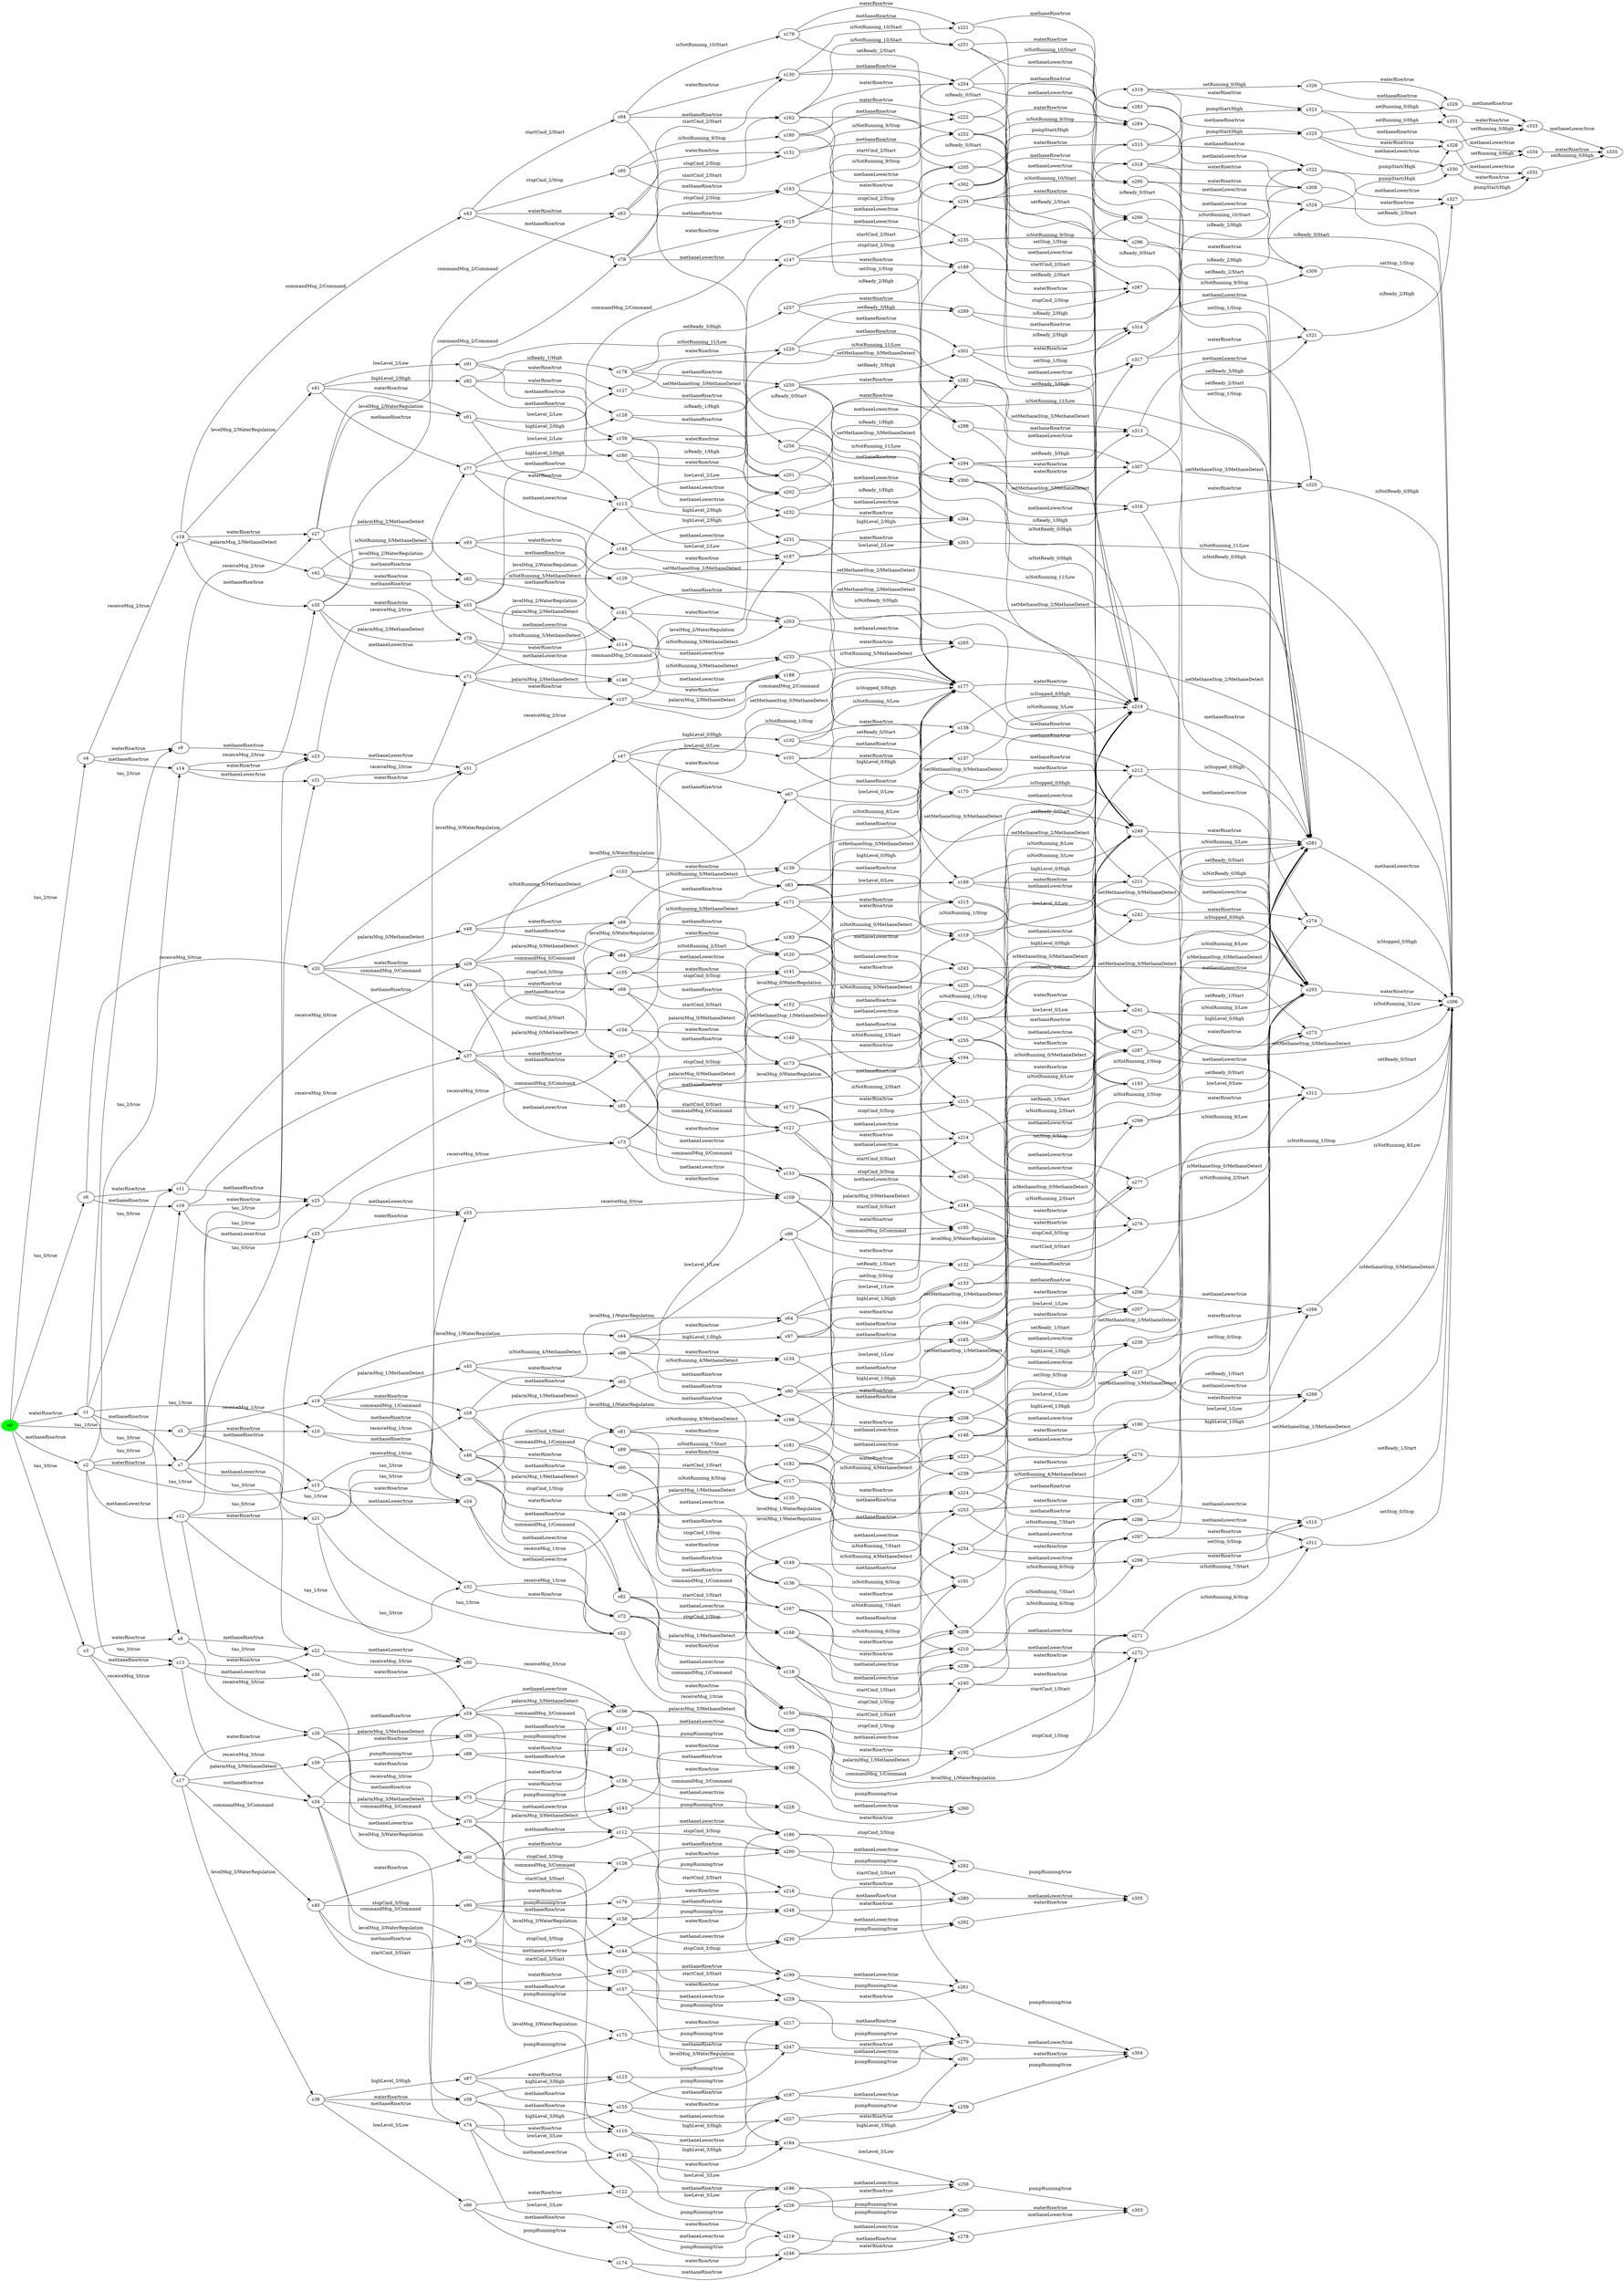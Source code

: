 digraph G {
rankdir=LR;
state0[ label = "s0", style=filled, color=green ];
state1 [ label = "s310" ];
state1 -> state2 [ label=" setReady_1/Start " ];
state3 [ label = "s31" ];
state3 -> state4 [ label=" waterRise/true " ];
state3 -> state5 [ label=" receiveMsg_2/true " ];
state6 [ label = "s305" ];
state7 [ label = "s30" ];
state7 -> state8 [ label=" waterRise/true " ];
state7 -> state9 [ label=" receiveMsg_3/true " ];
state10 [ label = "s304" ];
state11 [ label = "s33" ];
state11 -> state12 [ label=" receiveMsg_0/true " ];
state11 -> state13 [ label=" waterRise/true " ];
state14 [ label = "s307" ];
state14 -> state15 [ label=" setMethaneStop_3/MethaneDetect " ];
state14 -> state16 [ label=" setReady_3/High " ];
state2 [ label = "s306" ];
state17 [ label = "s32" ];
state17 -> state18 [ label=" receiveMsg_1/true " ];
state17 -> state19 [ label=" waterRise/true " ];
state20 [ label = "s35" ];
state20 -> state21 [ label=" levelMsg_2/WaterRegulation " ];
state20 -> state5 [ label=" methaneLower/true " ];
state20 -> state22 [ label=" palarmMsg_2/MethaneDetect " ];
state20 -> state23 [ label=" waterRise/true " ];
state20 -> state24 [ label=" commandMsg_2/Command " ];
state25 [ label = "s301" ];
state25 -> state26 [ label=" methaneLower/true " ];
state25 -> state27 [ label=" waterRise/true " ];
state25 -> state28 [ label=" isReady_2/High " ];
state29 [ label = "s34" ];
state29 -> state30 [ label=" levelMsg_3/WaterRegulation " ];
state29 -> state31 [ label=" commandMsg_3/Command " ];
state29 -> state32 [ label=" waterRise/true " ];
state29 -> state9 [ label=" methaneLower/true " ];
state29 -> state33 [ label=" palarmMsg_3/MethaneDetect " ];
state34 [ label = "s300" ];
state34 -> state35 [ label=" isNotReady_0/High " ];
state34 -> state36 [ label=" waterRise/true " ];
state34 -> state37 [ label=" methaneLower/true " ];
state38 [ label = "s303" ];
state39 [ label = "s37" ];
state39 -> state40 [ label=" palarmMsg_0/MethaneDetect " ];
state39 -> state41 [ label=" waterRise/true " ];
state39 -> state42 [ label=" commandMsg_0/Command " ];
state39 -> state43 [ label=" levelMsg_0/WaterRegulation " ];
state39 -> state12 [ label=" methaneLower/true " ];
state44 [ label = "s302" ];
state44 -> state28 [ label=" methaneRise/true " ];
state44 -> state45 [ label=" pumpStart/High " ];
state44 -> state46 [ label=" waterRise/true " ];
state47 [ label = "s36" ];
state47 -> state18 [ label=" methaneLower/true " ];
state47 -> state48 [ label=" palarmMsg_1/MethaneDetect " ];
state47 -> state49 [ label=" levelMsg_1/WaterRegulation " ];
state47 -> state50 [ label=" commandMsg_1/Command " ];
state47 -> state51 [ label=" waterRise/true " ];
state52 [ label = "s39" ];
state52 -> state33 [ label=" methaneRise/true " ];
state52 -> state53 [ label=" pumpRunning/true " ];
state52 -> state54 [ label=" waterRise/true " ];
state55 [ label = "s38" ];
state55 -> state56 [ label=" waterRise/true " ];
state55 -> state57 [ label=" highLevel_3/High " ];
state55 -> state30 [ label=" methaneRise/true " ];
state55 -> state58 [ label=" lowLevel_3/Low " ];
state59 [ label = "s309" ];
state59 -> state2 [ label=" setStop_1/Stop " ];
state0 -> state60 [ label=" waterRise/true " ];
state0 -> state61 [ label=" tau_2/true " ];
state0 -> state62 [ label=" tau_1/true " ];
state0 -> state63 [ label=" tau_3/true " ];
state0 -> state64 [ label=" tau_0/true " ];
state0 -> state65 [ label=" methaneRise/true " ];
state66 [ label = "s308" ];
state66 -> state2 [ label=" setReady_2/Start " ];
state60 [ label = "s1" ];
state60 -> state67 [ label=" tau_2/true " ];
state60 -> state68 [ label=" tau_3/true " ];
state60 -> state69 [ label=" tau_0/true " ];
state60 -> state70 [ label=" tau_1/true " ];
state60 -> state71 [ label=" methaneRise/true " ];
state65 [ label = "s2" ];
state65 -> state72 [ label=" tau_1/true " ];
state65 -> state73 [ label=" tau_0/true " ];
state65 -> state74 [ label=" tau_2/true " ];
state65 -> state75 [ label=" methaneLower/true " ];
state65 -> state71 [ label=" waterRise/true " ];
state65 -> state76 [ label=" tau_3/true " ];
state63 [ label = "s3" ];
state63 -> state76 [ label=" methaneRise/true " ];
state63 -> state77 [ label=" receiveMsg_3/true " ];
state63 -> state68 [ label=" waterRise/true " ];
state61 [ label = "s4" ];
state61 -> state78 [ label=" receiveMsg_2/true " ];
state61 -> state67 [ label=" waterRise/true " ];
state61 -> state74 [ label=" methaneRise/true " ];
state62 [ label = "s5" ];
state62 -> state70 [ label=" waterRise/true " ];
state62 -> state72 [ label=" methaneRise/true " ];
state62 -> state79 [ label=" receiveMsg_1/true " ];
state64 [ label = "s6" ];
state64 -> state73 [ label=" methaneRise/true " ];
state64 -> state80 [ label=" receiveMsg_0/true " ];
state64 -> state69 [ label=" waterRise/true " ];
state71 [ label = "s7" ];
state71 -> state81 [ label=" tau_0/true " ];
state71 -> state82 [ label=" tau_1/true " ];
state71 -> state83 [ label=" tau_3/true " ];
state71 -> state84 [ label=" tau_2/true " ];
state71 -> state85 [ label=" methaneLower/true " ];
state68 [ label = "s8" ];
state68 -> state86 [ label=" receiveMsg_3/true " ];
state68 -> state83 [ label=" methaneRise/true " ];
state67 [ label = "s9" ];
state67 -> state84 [ label=" methaneRise/true " ];
state67 -> state87 [ label=" receiveMsg_2/true " ];
state88 [ label = "s40" ];
state88 -> state89 [ label=" waterRise/true " ];
state88 -> state90 [ label=" stopCmd_3/Stop " ];
state88 -> state91 [ label=" startCmd_3/Start " ];
state88 -> state31 [ label=" methaneRise/true " ];
state92 [ label = "s42" ];
state92 -> state22 [ label=" methaneRise/true " ];
state92 -> state93 [ label=" isNotRunning_5/MethaneDetect " ];
state92 -> state94 [ label=" waterRise/true " ];
state95 [ label = "s41" ];
state95 -> state21 [ label=" methaneRise/true " ];
state95 -> state96 [ label=" waterRise/true " ];
state95 -> state97 [ label=" lowLevel_2/Low " ];
state95 -> state98 [ label=" highLevel_2/High " ];
state99 [ label = "s44" ];
state99 -> state100 [ label=" waterRise/true " ];
state99 -> state101 [ label=" highLevel_1/High " ];
state99 -> state102 [ label=" lowLevel_1/Low " ];
state99 -> state49 [ label=" methaneRise/true " ];
state103 [ label = "s43" ];
state103 -> state104 [ label=" waterRise/true " ];
state103 -> state105 [ label=" stopCmd_2/Stop " ];
state103 -> state24 [ label=" methaneRise/true " ];
state103 -> state106 [ label=" startCmd_2/Start " ];
state107 [ label = "s46" ];
state107 -> state108 [ label=" stopCmd_1/Stop " ];
state107 -> state109 [ label=" startCmd_1/Start " ];
state107 -> state50 [ label=" methaneRise/true " ];
state107 -> state110 [ label=" waterRise/true " ];
state111 [ label = "s45" ];
state111 -> state48 [ label=" methaneRise/true " ];
state111 -> state112 [ label=" isNotRunning_4/MethaneDetect " ];
state111 -> state113 [ label=" waterRise/true " ];
state114 [ label = "s48" ];
state114 -> state115 [ label=" isNotRunning_0/MethaneDetect " ];
state114 -> state116 [ label=" waterRise/true " ];
state114 -> state40 [ label=" methaneRise/true " ];
state117 [ label = "s47" ];
state117 -> state118 [ label=" waterRise/true " ];
state117 -> state119 [ label=" highLevel_0/High " ];
state117 -> state120 [ label=" lowLevel_0/Low " ];
state117 -> state43 [ label=" methaneRise/true " ];
state121 [ label = "s49" ];
state121 -> state42 [ label=" methaneRise/true " ];
state121 -> state122 [ label=" stopCmd_0/Stop " ];
state121 -> state123 [ label=" startCmd_0/Start " ];
state121 -> state124 [ label=" waterRise/true " ];
state125 [ label = "s330" ];
state125 -> state126 [ label=" waterRise/true " ];
state125 -> state127 [ label=" setRunning_0/High " ];
state128 [ label = "s211" ];
state128 -> state129 [ label=" isNotRunning_3/Low " ];
state128 -> state130 [ label=" methaneLower/true " ];
state126 [ label = "s332" ];
state126 -> state131 [ label=" setRunning_0/High " ];
state132 [ label = "s210" ];
state132 -> state133 [ label=" methaneLower/true " ];
state132 -> state134 [ label=" isNotRunning_6/Stop " ];
state135 [ label = "s331" ];
state135 -> state127 [ label=" methaneLower/true " ];
state135 -> state136 [ label=" waterRise/true " ];
state4 [ label = "s51" ];
state4 -> state137 [ label=" receiveMsg_2/true " ];
state8 [ label = "s50" ];
state8 -> state138 [ label=" receiveMsg_3/true " ];
state13 [ label = "s53" ];
state13 -> state139 [ label=" receiveMsg_0/true " ];
state140 [ label = "s327" ];
state140 -> state126 [ label=" pumpStart/High " ];
state141 [ label = "s206" ];
state141 -> state129 [ label=" isNotRunning_8/Low " ];
state141 -> state142 [ label=" methaneLower/true " ];
state143 [ label = "s205" ];
state143 -> state144 [ label=" isNotRunning_9/Stop " ];
state143 -> state145 [ label=" methaneLower/true " ];
state19 [ label = "s52" ];
state19 -> state146 [ label=" receiveMsg_1/true " ];
state147 [ label = "s326" ];
state147 -> state135 [ label=" methaneRise/true " ];
state147 -> state148 [ label=" waterRise/true " ];
state149 [ label = "s208" ];
state149 -> state150 [ label=" methaneLower/true " ];
state149 -> state129 [ label=" setMethaneStop_1/MethaneDetect " ];
state23 [ label = "s55" ];
state23 -> state151 [ label=" levelMsg_2/WaterRegulation " ];
state23 -> state152 [ label=" commandMsg_2/Command " ];
state23 -> state137 [ label=" methaneLower/true " ];
state23 -> state153 [ label=" palarmMsg_2/MethaneDetect " ];
state148 [ label = "s329" ];
state148 -> state136 [ label=" methaneRise/true " ];
state32 [ label = "s54" ];
state32 -> state138 [ label=" methaneLower/true " ];
state32 -> state154 [ label=" palarmMsg_3/MethaneDetect " ];
state32 -> state155 [ label=" commandMsg_3/Command " ];
state32 -> state156 [ label=" levelMsg_3/WaterRegulation " ];
state157 [ label = "s328" ];
state157 -> state126 [ label=" methaneLower/true " ];
state157 -> state136 [ label=" setRunning_0/High " ];
state158 [ label = "s207" ];
state158 -> state159 [ label=" methaneLower/true " ];
state158 -> state129 [ label=" isMethaneStop_0/MethaneDetect " ];
state160 [ label = "s202" ];
state160 -> state161 [ label=" isReady_1/High " ];
state160 -> state162 [ label=" methaneLower/true " ];
state41 [ label = "s57" ];
state41 -> state163 [ label=" palarmMsg_0/MethaneDetect " ];
state41 -> state164 [ label=" levelMsg_0/WaterRegulation " ];
state41 -> state165 [ label=" commandMsg_0/Command " ];
state41 -> state139 [ label=" methaneLower/true " ];
state166 [ label = "s323" ];
state166 -> state157 [ label=" methaneRise/true " ];
state166 -> state148 [ label=" setRunning_0/High " ];
state167 [ label = "s322" ];
state167 -> state140 [ label=" methaneLower/true " ];
state167 -> state157 [ label=" pumpStart/High " ];
state51 [ label = "s56" ];
state51 -> state168 [ label=" levelMsg_1/WaterRegulation " ];
state51 -> state146 [ label=" methaneLower/true " ];
state51 -> state169 [ label=" palarmMsg_1/MethaneDetect " ];
state51 -> state170 [ label=" commandMsg_1/Command " ];
state171 [ label = "s201" ];
state171 -> state172 [ label=" methaneLower/true " ];
state171 -> state129 [ label=" isNotRunning_11/Low " ];
state173 [ label = "s204" ];
state173 -> state174 [ label=" methaneLower/true " ];
state173 -> state175 [ label=" isNotRunning_10/Start " ];
state173 -> state129 [ label=" isReady_0/Start " ];
state176 [ label = "s325" ];
state176 -> state125 [ label=" methaneLower/true " ];
state176 -> state135 [ label=" setRunning_0/High " ];
state176 -> state157 [ label=" waterRise/true " ];
state54 [ label = "s59" ];
state54 -> state177 [ label=" pumpRunning/true " ];
state54 -> state154 [ label=" methaneRise/true " ];
state56 [ label = "s58" ];
state56 -> state178 [ label=" lowLevel_3/Low " ];
state56 -> state179 [ label=" highLevel_3/High " ];
state56 -> state156 [ label=" methaneRise/true " ];
state180 [ label = "s203" ];
state180 -> state181 [ label=" methaneLower/true " ];
state180 -> state129 [ label=" setMethaneStop_2/MethaneDetect " ];
state182 [ label = "s324" ];
state182 -> state140 [ label=" waterRise/true " ];
state182 -> state125 [ label=" pumpStart/High " ];
state183 [ label = "s209" ];
state183 -> state184 [ label=" isNotRunning_7/Start " ];
state183 -> state185 [ label=" methaneLower/true " ];
state186 [ label = "s200" ];
state186 -> state187 [ label=" methaneLower/true " ];
state186 -> state188 [ label=" pumpRunning/true " ];
state16 [ label = "s321" ];
state16 -> state140 [ label=" isReady_2/High " ];
state15 [ label = "s320" ];
state15 -> state2 [ label=" isNotReady_0/High " ];
state89 [ label = "s60" ];
state89 -> state189 [ label=" stopCmd_3/Stop " ];
state89 -> state155 [ label=" methaneRise/true " ];
state89 -> state190 [ label=" startCmd_3/Start " ];
state94 [ label = "s62" ];
state94 -> state153 [ label=" methaneRise/true " ];
state94 -> state191 [ label=" isNotRunning_5/MethaneDetect " ];
state96 [ label = "s61" ];
state96 -> state151 [ label=" methaneRise/true " ];
state96 -> state192 [ label=" highLevel_2/High " ];
state96 -> state193 [ label=" lowLevel_2/Low " ];
state100 [ label = "s64" ];
state100 -> state194 [ label=" lowLevel_1/Low " ];
state100 -> state195 [ label=" highLevel_1/High " ];
state100 -> state168 [ label=" methaneRise/true " ];
state37 [ label = "s316" ];
state37 -> state196 [ label=" isNotReady_0/High " ];
state37 -> state15 [ label=" waterRise/true " ];
state104 [ label = "s63" ];
state104 -> state152 [ label=" methaneRise/true " ];
state104 -> state197 [ label=" stopCmd_2/Stop " ];
state104 -> state198 [ label=" startCmd_2/Start " ];
state46 [ label = "s315" ];
state46 -> state166 [ label=" pumpStart/High " ];
state46 -> state167 [ label=" methaneRise/true " ];
state110 [ label = "s66" ];
state110 -> state199 [ label=" stopCmd_1/Stop " ];
state110 -> state200 [ label=" startCmd_1/Start " ];
state110 -> state170 [ label=" methaneRise/true " ];
state28 [ label = "s318" ];
state28 -> state176 [ label=" pumpStart/High " ];
state28 -> state167 [ label=" waterRise/true " ];
state28 -> state182 [ label=" methaneLower/true " ];
state113 [ label = "s65" ];
state113 -> state201 [ label=" isNotRunning_4/MethaneDetect " ];
state113 -> state169 [ label=" methaneRise/true " ];
state26 [ label = "s317" ];
state26 -> state16 [ label=" waterRise/true " ];
state26 -> state182 [ label=" isReady_2/High " ];
state116 [ label = "s68" ];
state116 -> state202 [ label=" isNotRunning_0/MethaneDetect " ];
state116 -> state163 [ label=" methaneRise/true " ];
state203 [ label = "s312" ];
state203 -> state2 [ label=" setReady_0/Start " ];
state204 [ label = "s311" ];
state204 -> state2 [ label=" setStop_0/Stop " ];
state118 [ label = "s67" ];
state118 -> state164 [ label=" methaneRise/true " ];
state118 -> state205 [ label=" highLevel_0/High " ];
state118 -> state206 [ label=" lowLevel_0/Low " ];
state27 [ label = "s314" ];
state27 -> state167 [ label=" isReady_2/High " ];
state27 -> state16 [ label=" methaneLower/true " ];
state36 [ label = "s313" ];
state36 -> state129 [ label=" isNotReady_0/High " ];
state36 -> state15 [ label=" methaneLower/true " ];
state124 [ label = "s69" ];
state124 -> state207 [ label=" startCmd_0/Start " ];
state124 -> state208 [ label=" stopCmd_0/Stop " ];
state124 -> state165 [ label=" methaneRise/true " ];
state45 [ label = "s319" ];
state45 -> state176 [ label=" methaneRise/true " ];
state45 -> state147 [ label=" setRunning_0/High " ];
state45 -> state166 [ label=" waterRise/true " ];
state209 [ label = "s231" ];
state209 -> state172 [ label=" waterRise/true " ];
state209 -> state196 [ label=" isNotRunning_11/Low " ];
state156 [ label = "s110" ];
state156 -> state210 [ label=" lowLevel_3/Low " ];
state156 -> state211 [ label=" highLevel_3/High " ];
state156 -> state212 [ label=" methaneLower/true " ];
state213 [ label = "s230" ];
state213 -> state214 [ label=" pumpRunning/true " ];
state213 -> state187 [ label=" waterRise/true " ];
state215 [ label = "s233" ];
state215 -> state181 [ label=" waterRise/true " ];
state215 -> state196 [ label=" setMethaneStop_2/MethaneDetect " ];
state155 [ label = "s112" ];
state155 -> state216 [ label=" methaneLower/true " ];
state155 -> state217 [ label=" startCmd_3/Start " ];
state155 -> state186 [ label=" stopCmd_3/Stop " ];
state154 [ label = "s111" ];
state154 -> state218 [ label=" methaneLower/true " ];
state154 -> state219 [ label=" pumpRunning/true " ];
state220 [ label = "s232" ];
state220 -> state162 [ label=" waterRise/true " ];
state220 -> state221 [ label=" isReady_1/High " ];
state5 [ label = "s71" ];
state5 -> state222 [ label=" commandMsg_2/Command " ];
state5 -> state137 [ label=" waterRise/true " ];
state5 -> state223 [ label=" levelMsg_2/WaterRegulation " ];
state5 -> state224 [ label=" palarmMsg_2/MethaneDetect " ];
state9 [ label = "s70" ];
state9 -> state225 [ label=" palarmMsg_3/MethaneDetect " ];
state9 -> state226 [ label=" commandMsg_3/Command " ];
state9 -> state138 [ label=" waterRise/true " ];
state9 -> state227 [ label=" levelMsg_3/WaterRegulation " ];
state12 [ label = "s73" ];
state12 -> state228 [ label=" palarmMsg_0/MethaneDetect " ];
state12 -> state229 [ label=" commandMsg_0/Command " ];
state12 -> state139 [ label=" waterRise/true " ];
state12 -> state230 [ label=" levelMsg_0/WaterRegulation " ];
state18 [ label = "s72" ];
state18 -> state231 [ label=" levelMsg_1/WaterRegulation " ];
state18 -> state232 [ label=" palarmMsg_1/MethaneDetect " ];
state18 -> state233 [ label=" commandMsg_1/Command " ];
state18 -> state146 [ label=" waterRise/true " ];
state137 [ label = "s107" ];
state137 -> state234 [ label=" palarmMsg_2/MethaneDetect " ];
state137 -> state235 [ label=" levelMsg_2/WaterRegulation " ];
state137 -> state236 [ label=" commandMsg_2/Command " ];
state33 [ label = "s75" ];
state33 -> state154 [ label=" waterRise/true " ];
state33 -> state225 [ label=" methaneLower/true " ];
state33 -> state237 [ label=" pumpRunning/true " ];
state238 [ label = "s228" ];
state238 -> state239 [ label=" waterRise/true " ];
state30 [ label = "s74" ];
state30 -> state240 [ label=" lowLevel_3/Low " ];
state30 -> state227 [ label=" methaneLower/true " ];
state30 -> state156 [ label=" waterRise/true " ];
state30 -> state241 [ label=" highLevel_3/High " ];
state242 [ label = "s227" ];
state242 -> state243 [ label=" pumpRunning/true " ];
state242 -> state244 [ label=" waterRise/true " ];
state138 [ label = "s106" ];
state138 -> state216 [ label=" commandMsg_3/Command " ];
state138 -> state212 [ label=" levelMsg_3/WaterRegulation " ];
state138 -> state218 [ label=" palarmMsg_3/MethaneDetect " ];
state21 [ label = "s77" ];
state21 -> state245 [ label=" highLevel_2/High " ];
state21 -> state246 [ label=" lowLevel_2/Low " ];
state21 -> state151 [ label=" waterRise/true " ];
state21 -> state223 [ label=" methaneLower/true " ];
state139 [ label = "s109" ];
state139 -> state247 [ label=" commandMsg_0/Command " ];
state139 -> state248 [ label=" palarmMsg_0/MethaneDetect " ];
state139 -> state249 [ label=" levelMsg_0/WaterRegulation " ];
state250 [ label = "s229" ];
state250 -> state251 [ label=" waterRise/true " ];
state250 -> state243 [ label=" pumpRunning/true " ];
state146 [ label = "s108" ];
state146 -> state252 [ label=" commandMsg_1/Command " ];
state146 -> state253 [ label=" levelMsg_1/WaterRegulation " ];
state146 -> state254 [ label=" palarmMsg_1/MethaneDetect " ];
state31 [ label = "s76" ];
state31 -> state255 [ label=" stopCmd_3/Stop " ];
state31 -> state256 [ label=" startCmd_3/Start " ];
state31 -> state226 [ label=" methaneLower/true " ];
state31 -> state155 [ label=" waterRise/true " ];
state257 [ label = "s224" ];
state257 -> state258 [ label=" setStop_0/Stop " ];
state257 -> state134 [ label=" methaneRise/true " ];
state24 [ label = "s79" ];
state24 -> state152 [ label=" waterRise/true " ];
state24 -> state259 [ label=" stopCmd_2/Stop " ];
state24 -> state260 [ label=" startCmd_2/Start " ];
state24 -> state222 [ label=" methaneLower/true " ];
state115 [ label = "s103" ];
state115 -> state261 [ label=" methaneRise/true " ];
state115 -> state202 [ label=" waterRise/true " ];
state115 -> state262 [ label=" setMethaneStop_0/MethaneDetect " ];
state263 [ label = "s223" ];
state263 -> state184 [ label=" methaneRise/true " ];
state263 -> state258 [ label=" setReady_1/Start " ];
state119 [ label = "s102" ];
state119 -> state264 [ label=" methaneRise/true " ];
state119 -> state262 [ label=" isStopped_0/High " ];
state119 -> state205 [ label=" waterRise/true " ];
state22 [ label = "s78" ];
state22 -> state224 [ label=" methaneLower/true " ];
state22 -> state153 [ label=" waterRise/true " ];
state22 -> state265 [ label=" isNotRunning_5/MethaneDetect " ];
state266 [ label = "s226" ];
state266 -> state267 [ label=" waterRise/true " ];
state266 -> state268 [ label=" pumpRunning/true " ];
state122 [ label = "s105" ];
state122 -> state208 [ label=" waterRise/true " ];
state122 -> state262 [ label=" isNotRunning_1/Stop " ];
state122 -> state269 [ label=" methaneRise/true " ];
state123 [ label = "s104" ];
state123 -> state207 [ label=" waterRise/true " ];
state123 -> state270 [ label=" isNotRunning_2/Start " ];
state123 -> state271 [ label=" methaneRise/true " ];
state272 [ label = "s225" ];
state272 -> state273 [ label=" methaneRise/true " ];
state272 -> state258 [ label=" setReady_0/Start " ];
state274 [ label = "s220" ];
state274 -> state161 [ label=" methaneRise/true " ];
state274 -> state275 [ label=" setMethaneStop_3/MethaneDetect " ];
state274 -> state276 [ label=" setReady_3/High " ];
state49 [ label = "s80" ];
state49 -> state277 [ label=" lowLevel_1/Low " ];
state49 -> state231 [ label=" methaneLower/true " ];
state49 -> state168 [ label=" waterRise/true " ];
state49 -> state278 [ label=" highLevel_1/High " ];
state120 [ label = "s101" ];
state120 -> state206 [ label=" waterRise/true " ];
state120 -> state262 [ label=" isNotRunning_3/Low " ];
state120 -> state279 [ label=" methaneRise/true " ];
state280 [ label = "s222" ];
state280 -> state258 [ label=" setStop_1/Stop " ];
state280 -> state144 [ label=" methaneRise/true " ];
state108 [ label = "s100" ];
state108 -> state281 [ label=" isNotRunning_6/Stop " ];
state108 -> state282 [ label=" methaneRise/true " ];
state108 -> state199 [ label=" waterRise/true " ];
state283 [ label = "s221" ];
state283 -> state175 [ label=" methaneRise/true " ];
state283 -> state258 [ label=" setReady_2/Start " ];
state50 [ label = "s82" ];
state50 -> state284 [ label=" startCmd_1/Start " ];
state50 -> state282 [ label=" stopCmd_1/Stop " ];
state50 -> state233 [ label=" methaneLower/true " ];
state50 -> state170 [ label=" waterRise/true " ];
state48 [ label = "s81" ];
state48 -> state169 [ label=" waterRise/true " ];
state48 -> state285 [ label=" isNotRunning_4/MethaneDetect " ];
state48 -> state232 [ label=" methaneLower/true " ];
state40 [ label = "s84" ];
state40 -> state228 [ label=" methaneLower/true " ];
state40 -> state163 [ label=" waterRise/true " ];
state40 -> state261 [ label=" isNotRunning_0/MethaneDetect " ];
state43 [ label = "s83" ];
state43 -> state264 [ label=" highLevel_0/High " ];
state43 -> state279 [ label=" lowLevel_0/Low " ];
state43 -> state164 [ label=" waterRise/true " ];
state43 -> state230 [ label=" methaneLower/true " ];
state286 [ label = "s217" ];
state286 -> state287 [ label=" methaneRise/true " ];
state58 [ label = "s86" ];
state58 -> state240 [ label=" methaneRise/true " ];
state58 -> state288 [ label=" pumpRunning/true " ];
state58 -> state178 [ label=" waterRise/true " ];
state289 [ label = "s216" ];
state289 -> state290 [ label=" methaneRise/true " ];
state42 [ label = "s85" ];
state42 -> state165 [ label=" waterRise/true " ];
state42 -> state229 [ label=" methaneLower/true " ];
state42 -> state269 [ label=" stopCmd_0/Stop " ];
state42 -> state271 [ label=" startCmd_0/Start " ];
state258 [ label = "s219" ];
state258 -> state129 [ label=" methaneRise/true " ];
state53 [ label = "s88" ];
state53 -> state177 [ label=" waterRise/true " ];
state53 -> state237 [ label=" methaneRise/true " ];
state291 [ label = "s218" ];
state291 -> state188 [ label=" methaneRise/true " ];
state57 [ label = "s87" ];
state57 -> state241 [ label=" methaneRise/true " ];
state57 -> state179 [ label=" waterRise/true " ];
state57 -> state292 [ label=" pumpRunning/true " ];
state293 [ label = "s213" ];
state293 -> state294 [ label=" methaneLower/true " ];
state293 -> state129 [ label=" setMethaneStop_0/MethaneDetect " ];
state127 [ label = "s334" ];
state127 -> state131 [ label=" waterRise/true " ];
state295 [ label = "s212" ];
state295 -> state296 [ label=" methaneLower/true " ];
state295 -> state129 [ label=" isStopped_0/High " ];
state91 [ label = "s89" ];
state91 -> state190 [ label=" waterRise/true " ];
state91 -> state292 [ label=" pumpRunning/true " ];
state91 -> state256 [ label=" methaneRise/true " ];
state136 [ label = "s333" ];
state136 -> state131 [ label=" methaneLower/true " ];
state297 [ label = "s215" ];
state297 -> state129 [ label=" isNotRunning_1/Stop " ];
state297 -> state298 [ label=" methaneLower/true " ];
state299 [ label = "s214" ];
state299 -> state300 [ label=" methaneLower/true " ];
state299 -> state273 [ label=" isNotRunning_2/Start " ];
state131 [ label = "s335" ];
state194 [ label = "s132" ];
state194 -> state258 [ label=" isNotRunning_8/Low " ];
state194 -> state141 [ label=" methaneRise/true " ];
state301 [ label = "s253" ];
state301 -> state35 [ label=" setReady_1/Start " ];
state301 -> state302 [ label=" methaneLower/true " ];
state301 -> state184 [ label=" waterRise/true " ];
state303 [ label = "s252" ];
state303 -> state144 [ label=" waterRise/true " ];
state303 -> state304 [ label=" methaneLower/true " ];
state303 -> state35 [ label=" setStop_1/Stop " ];
state197 [ label = "s131" ];
state197 -> state143 [ label=" methaneRise/true " ];
state197 -> state280 [ label=" isNotRunning_9/Stop " ];
state305 [ label = "s255" ];
state305 -> state273 [ label=" waterRise/true " ];
state305 -> state35 [ label=" setReady_0/Start " ];
state305 -> state306 [ label=" methaneLower/true " ];
state97 [ label = "s91" ];
state97 -> state193 [ label=" waterRise/true " ];
state97 -> state262 [ label=" isNotRunning_11/Low " ];
state97 -> state246 [ label=" methaneRise/true " ];
state201 [ label = "s134" ];
state201 -> state258 [ label=" setMethaneStop_1/MethaneDetect " ];
state201 -> state149 [ label=" methaneRise/true " ];
state307 [ label = "s254" ];
state307 -> state35 [ label=" setStop_0/Stop " ];
state307 -> state308 [ label=" methaneLower/true " ];
state307 -> state134 [ label=" waterRise/true " ];
state90 [ label = "s90" ];
state90 -> state309 [ label=" pumpRunning/true " ];
state90 -> state189 [ label=" waterRise/true " ];
state90 -> state255 [ label=" methaneRise/true " ];
state195 [ label = "s133" ];
state195 -> state258 [ label=" isMethaneStop_0/MethaneDetect " ];
state195 -> state158 [ label=" methaneRise/true " ];
state93 [ label = "s93" ];
state93 -> state265 [ label=" methaneRise/true " ];
state93 -> state191 [ label=" waterRise/true " ];
state93 -> state262 [ label=" setMethaneStop_2/MethaneDetect " ];
state98 [ label = "s92" ];
state98 -> state245 [ label=" methaneRise/true " ];
state98 -> state310 [ label=" isReady_1/High " ];
state98 -> state192 [ label=" waterRise/true " ];
state311 [ label = "s251" ];
state311 -> state175 [ label=" waterRise/true " ];
state311 -> state35 [ label=" setReady_2/Start " ];
state311 -> state312 [ label=" methaneLower/true " ];
state105 [ label = "s95" ];
state105 -> state197 [ label=" waterRise/true " ];
state105 -> state259 [ label=" methaneRise/true " ];
state105 -> state313 [ label=" isNotRunning_9/Stop " ];
state198 [ label = "s130" ];
state198 -> state283 [ label=" isNotRunning_10/Start " ];
state198 -> state258 [ label=" isReady_0/Start " ];
state198 -> state173 [ label=" methaneRise/true " ];
state314 [ label = "s250" ];
state314 -> state221 [ label=" methaneLower/true " ];
state314 -> state34 [ label=" setMethaneStop_3/MethaneDetect " ];
state314 -> state25 [ label=" setReady_3/High " ];
state314 -> state161 [ label=" waterRise/true " ];
state106 [ label = "s94" ];
state106 -> state262 [ label=" isReady_0/Start " ];
state106 -> state198 [ label=" waterRise/true " ];
state106 -> state315 [ label=" isNotRunning_10/Start " ];
state106 -> state260 [ label=" methaneRise/true " ];
state101 [ label = "s97" ];
state101 -> state278 [ label=" methaneRise/true " ];
state101 -> state262 [ label=" isMethaneStop_0/MethaneDetect " ];
state101 -> state195 [ label=" waterRise/true " ];
state191 [ label = "s129" ];
state191 -> state180 [ label=" methaneRise/true " ];
state191 -> state258 [ label=" setMethaneStop_2/MethaneDetect " ];
state35 [ label = "s249" ];
state35 -> state129 [ label=" waterRise/true " ];
state35 -> state196 [ label=" methaneLower/true " ];
state192 [ label = "s128" ];
state192 -> state160 [ label=" methaneRise/true " ];
state192 -> state274 [ label=" isReady_1/High " ];
state102 [ label = "s96" ];
state102 -> state277 [ label=" methaneRise/true " ];
state102 -> state262 [ label=" isNotRunning_8/Low " ];
state102 -> state194 [ label=" waterRise/true " ];
state109 [ label = "s99" ];
state109 -> state200 [ label=" waterRise/true " ];
state109 -> state284 [ label=" methaneRise/true " ];
state109 -> state316 [ label=" isNotRunning_7/Start " ];
state112 [ label = "s98" ];
state112 -> state201 [ label=" waterRise/true " ];
state112 -> state262 [ label=" setMethaneStop_1/MethaneDetect " ];
state112 -> state285 [ label=" methaneRise/true " ];
state317 [ label = "s246" ];
state317 -> state290 [ label=" waterRise/true " ];
state317 -> state268 [ label=" methaneLower/true " ];
state190 [ label = "s125" ];
state190 -> state286 [ label=" pumpRunning/true " ];
state190 -> state217 [ label=" methaneRise/true " ];
state318 [ label = "s245" ];
state318 -> state298 [ label=" waterRise/true " ];
state318 -> state196 [ label=" isNotRunning_1/Stop " ];
state177 [ label = "s124" ];
state177 -> state219 [ label=" methaneRise/true " ];
state193 [ label = "s127" ];
state193 -> state258 [ label=" isNotRunning_11/Low " ];
state193 -> state171 [ label=" methaneRise/true " ];
state319 [ label = "s248" ];
state319 -> state214 [ label=" methaneLower/true " ];
state319 -> state188 [ label=" waterRise/true " ];
state189 [ label = "s126" ];
state189 -> state291 [ label=" pumpRunning/true " ];
state189 -> state186 [ label=" methaneRise/true " ];
state320 [ label = "s247" ];
state320 -> state243 [ label=" methaneLower/true " ];
state320 -> state287 [ label=" waterRise/true " ];
state165 [ label = "s121" ];
state165 -> state297 [ label=" stopCmd_0/Stop " ];
state165 -> state299 [ label=" startCmd_0/Start " ];
state165 -> state247 [ label=" methaneLower/true " ];
state321 [ label = "s242" ];
state321 -> state296 [ label=" waterRise/true " ];
state321 -> state196 [ label=" isStopped_0/High " ];
state322 [ label = "s241" ];
state322 -> state130 [ label=" waterRise/true " ];
state322 -> state196 [ label=" isNotRunning_3/Low " ];
state163 [ label = "s120" ];
state163 -> state293 [ label=" isNotRunning_0/MethaneDetect " ];
state163 -> state248 [ label=" methaneLower/true " ];
state179 [ label = "s123" ];
state179 -> state211 [ label=" methaneRise/true " ];
state179 -> state286 [ label=" pumpRunning/true " ];
state323 [ label = "s244" ];
state323 -> state300 [ label=" waterRise/true " ];
state323 -> state306 [ label=" isNotRunning_2/Start " ];
state178 [ label = "s122" ];
state178 -> state289 [ label=" pumpRunning/true " ];
state178 -> state210 [ label=" methaneRise/true " ];
state324 [ label = "s243" ];
state324 -> state294 [ label=" waterRise/true " ];
state324 -> state196 [ label=" setMethaneStop_0/MethaneDetect " ];
state325 [ label = "s240" ];
state325 -> state133 [ label=" waterRise/true " ];
state325 -> state308 [ label=" isNotRunning_6/Stop " ];
state326 [ label = "s239" ];
state326 -> state185 [ label=" waterRise/true " ];
state326 -> state302 [ label=" isNotRunning_7/Start " ];
state170 [ label = "s118" ];
state170 -> state183 [ label=" startCmd_1/Start " ];
state170 -> state132 [ label=" stopCmd_1/Stop " ];
state170 -> state252 [ label=" methaneLower/true " ];
state169 [ label = "s117" ];
state169 -> state254 [ label=" methaneLower/true " ];
state169 -> state149 [ label=" isNotRunning_4/MethaneDetect " ];
state327 [ label = "s238" ];
state327 -> state196 [ label=" setMethaneStop_1/MethaneDetect " ];
state327 -> state150 [ label=" waterRise/true " ];
state164 [ label = "s119" ];
state164 -> state128 [ label=" lowLevel_0/Low " ];
state164 -> state249 [ label=" methaneLower/true " ];
state164 -> state295 [ label=" highLevel_0/High " ];
state328 [ label = "s235" ];
state328 -> state145 [ label=" waterRise/true " ];
state328 -> state304 [ label=" isNotRunning_9/Stop " ];
state153 [ label = "s114" ];
state153 -> state180 [ label=" isNotRunning_5/MethaneDetect " ];
state153 -> state234 [ label=" methaneLower/true " ];
state151 [ label = "s113" ];
state151 -> state235 [ label=" methaneLower/true " ];
state151 -> state160 [ label=" highLevel_2/High " ];
state151 -> state171 [ label=" lowLevel_2/Low " ];
state329 [ label = "s234" ];
state329 -> state312 [ label=" isNotRunning_10/Start " ];
state329 -> state174 [ label=" waterRise/true " ];
state329 -> state196 [ label=" isReady_0/Start " ];
state330 [ label = "s237" ];
state330 -> state159 [ label=" waterRise/true " ];
state330 -> state196 [ label=" isMethaneStop_0/MethaneDetect " ];
state168 [ label = "s116" ];
state168 -> state141 [ label=" lowLevel_1/Low " ];
state168 -> state253 [ label=" methaneLower/true " ];
state168 -> state158 [ label=" highLevel_1/High " ];
state152 [ label = "s115" ];
state152 -> state143 [ label=" stopCmd_2/Stop " ];
state152 -> state173 [ label=" startCmd_2/Start " ];
state152 -> state236 [ label=" methaneLower/true " ];
state331 [ label = "s236" ];
state331 -> state142 [ label=" waterRise/true " ];
state331 -> state196 [ label=" isNotRunning_8/Low " ];
state240 [ label = "s154" ];
state240 -> state210 [ label=" waterRise/true " ];
state240 -> state266 [ label=" methaneLower/true " ];
state240 -> state317 [ label=" pumpRunning/true " ];
state294 [ label = "s275" ];
state294 -> state2 [ label=" setMethaneStop_0/MethaneDetect " ];
state229 [ label = "s153" ];
state229 -> state318 [ label=" stopCmd_0/Stop " ];
state229 -> state323 [ label=" startCmd_0/Start " ];
state229 -> state247 [ label=" waterRise/true " ];
state296 [ label = "s274" ];
state296 -> state2 [ label=" isStopped_0/High " ];
state298 [ label = "s277" ];
state298 -> state2 [ label=" isNotRunning_1/Stop " ];
state237 [ label = "s156" ];
state237 -> state219 [ label=" waterRise/true " ];
state237 -> state238 [ label=" methaneLower/true " ];
state300 [ label = "s276" ];
state300 -> state203 [ label=" isNotRunning_2/Start " ];
state241 [ label = "s155" ];
state241 -> state242 [ label=" methaneLower/true " ];
state241 -> state320 [ label=" pumpRunning/true " ];
state241 -> state211 [ label=" waterRise/true " ];
state233 [ label = "s150" ];
state233 -> state326 [ label=" startCmd_1/Start " ];
state233 -> state252 [ label=" waterRise/true " ];
state233 -> state325 [ label=" stopCmd_1/Stop " ];
state185 [ label = "s271" ];
state185 -> state1 [ label=" isNotRunning_7/Start " ];
state150 [ label = "s270" ];
state150 -> state2 [ label=" setMethaneStop_1/MethaneDetect " ];
state130 [ label = "s273" ];
state130 -> state2 [ label=" isNotRunning_3/Low " ];
state228 [ label = "s152" ];
state228 -> state248 [ label=" waterRise/true " ];
state228 -> state324 [ label=" isNotRunning_0/MethaneDetect " ];
state133 [ label = "s272" ];
state133 -> state204 [ label=" isNotRunning_6/Stop " ];
state230 [ label = "s151" ];
state230 -> state322 [ label=" lowLevel_0/Low " ];
state230 -> state249 [ label=" waterRise/true " ];
state230 -> state321 [ label=" highLevel_0/High " ];
state222 [ label = "s147" ];
state222 -> state328 [ label=" stopCmd_2/Stop " ];
state222 -> state329 [ label=" startCmd_2/Start " ];
state222 -> state236 [ label=" waterRise/true " ];
state142 [ label = "s268" ];
state142 -> state2 [ label=" isNotRunning_8/Low " ];
state145 [ label = "s267" ];
state145 -> state59 [ label=" isNotRunning_9/Stop " ];
state224 [ label = "s146" ];
state224 -> state215 [ label=" isNotRunning_5/MethaneDetect " ];
state224 -> state234 [ label=" waterRise/true " ];
state232 [ label = "s149" ];
state232 -> state254 [ label=" waterRise/true " ];
state232 -> state327 [ label=" isNotRunning_4/MethaneDetect " ];
state231 [ label = "s148" ];
state231 -> state330 [ label=" highLevel_1/High " ];
state231 -> state253 [ label=" waterRise/true " ];
state231 -> state331 [ label=" lowLevel_1/Low " ];
state159 [ label = "s269" ];
state159 -> state2 [ label=" isMethaneStop_0/MethaneDetect " ];
state162 [ label = "s264" ];
state162 -> state14 [ label=" isReady_1/High " ];
state225 [ label = "s143" ];
state225 -> state238 [ label=" pumpRunning/true " ];
state225 -> state218 [ label=" waterRise/true " ];
state172 [ label = "s263" ];
state172 -> state2 [ label=" isNotRunning_11/Low " ];
state227 [ label = "s142" ];
state227 -> state266 [ label=" lowLevel_3/Low " ];
state227 -> state212 [ label=" waterRise/true " ];
state227 -> state242 [ label=" highLevel_3/High " ];
state174 [ label = "s266" ];
state174 -> state66 [ label=" isNotRunning_10/Start " ];
state174 -> state2 [ label=" isReady_0/Start " ];
state223 [ label = "s145" ];
state223 -> state209 [ label=" lowLevel_2/Low " ];
state223 -> state235 [ label=" waterRise/true " ];
state223 -> state220 [ label=" highLevel_2/High " ];
state226 [ label = "s144" ];
state226 -> state250 [ label=" startCmd_3/Start " ];
state226 -> state216 [ label=" waterRise/true " ];
state226 -> state213 [ label=" stopCmd_3/Stop " ];
state181 [ label = "s265" ];
state181 -> state2 [ label=" setMethaneStop_2/MethaneDetect " ];
state239 [ label = "s260" ];
state187 [ label = "s262" ];
state187 -> state6 [ label=" pumpRunning/true " ];
state208 [ label = "s141" ];
state208 -> state297 [ label=" methaneRise/true " ];
state208 -> state258 [ label=" isNotRunning_1/Stop " ];
state207 [ label = "s140" ];
state207 -> state272 [ label=" isNotRunning_2/Start " ];
state207 -> state299 [ label=" methaneRise/true " ];
state251 [ label = "s261" ];
state251 -> state10 [ label=" pumpRunning/true " ];
state202 [ label = "s139" ];
state202 -> state293 [ label=" methaneRise/true " ];
state202 -> state258 [ label=" setMethaneStop_0/MethaneDetect " ];
state199 [ label = "s136" ];
state199 -> state257 [ label=" isNotRunning_6/Stop " ];
state199 -> state132 [ label=" methaneRise/true " ];
state332 [ label = "s257" ];
state332 -> state44 [ label=" isReady_2/High " ];
state332 -> state25 [ label=" methaneRise/true " ];
state332 -> state276 [ label=" waterRise/true " ];
state200 [ label = "s135" ];
state200 -> state183 [ label=" methaneRise/true " ];
state200 -> state263 [ label=" isNotRunning_7/Start " ];
state333 [ label = "s256" ];
state333 -> state34 [ label=" methaneRise/true " ];
state333 -> state262 [ label=" isNotReady_0/High " ];
state333 -> state275 [ label=" waterRise/true " ];
state205 [ label = "s138" ];
state205 -> state295 [ label=" methaneRise/true " ];
state205 -> state258 [ label=" isStopped_0/High " ];
state244 [ label = "s259" ];
state244 -> state10 [ label=" pumpRunning/true " ];
state206 [ label = "s137" ];
state206 -> state258 [ label=" isNotRunning_3/Low " ];
state206 -> state128 [ label=" methaneRise/true " ];
state267 [ label = "s258" ];
state267 -> state38 [ label=" pumpRunning/true " ];
state264 [ label = "s170" ];
state264 -> state35 [ label=" isStopped_0/High " ];
state264 -> state321 [ label=" methaneLower/true " ];
state264 -> state295 [ label=" waterRise/true " ];
state243 [ label = "s291" ];
state243 -> state10 [ label=" waterRise/true " ];
state268 [ label = "s290" ];
state268 -> state38 [ label=" waterRise/true " ];
state302 [ label = "s297" ];
state302 -> state196 [ label=" setReady_1/Start " ];
state302 -> state1 [ label=" waterRise/true " ];
state309 [ label = "s176" ];
state309 -> state291 [ label=" waterRise/true " ];
state309 -> state319 [ label=" methaneRise/true " ];
state304 [ label = "s296" ];
state304 -> state59 [ label=" waterRise/true " ];
state304 -> state196 [ label=" setStop_1/Stop " ];
state292 [ label = "s175" ];
state292 -> state320 [ label=" methaneRise/true " ];
state292 -> state286 [ label=" waterRise/true " ];
state310 [ label = "s178" ];
state310 -> state332 [ label=" setReady_3/High " ];
state310 -> state314 [ label=" methaneRise/true " ];
state310 -> state333 [ label=" setMethaneStop_3/MethaneDetect " ];
state310 -> state274 [ label=" waterRise/true " ];
state306 [ label = "s299" ];
state306 -> state203 [ label=" waterRise/true " ];
state306 -> state196 [ label=" setReady_0/Start " ];
state262 [ label = "s177" ];
state262 -> state258 [ label=" waterRise/true " ];
state262 -> state35 [ label=" methaneRise/true " ];
state308 [ label = "s298" ];
state308 -> state204 [ label=" waterRise/true " ];
state308 -> state196 [ label=" setStop_0/Stop " ];
state196 [ label = "s293" ];
state196 -> state2 [ label=" waterRise/true " ];
state271 [ label = "s172" ];
state271 -> state305 [ label=" isNotRunning_2/Start " ];
state271 -> state323 [ label=" methaneLower/true " ];
state271 -> state299 [ label=" waterRise/true " ];
state261 [ label = "s171" ];
state261 -> state324 [ label=" methaneLower/true " ];
state261 -> state293 [ label=" waterRise/true " ];
state261 -> state35 [ label=" setMethaneStop_0/MethaneDetect " ];
state214 [ label = "s292" ];
state214 -> state6 [ label=" waterRise/true " ];
state312 [ label = "s295" ];
state312 -> state66 [ label=" waterRise/true " ];
state312 -> state196 [ label=" setReady_2/Start " ];
state288 [ label = "s174" ];
state288 -> state317 [ label=" methaneRise/true " ];
state288 -> state289 [ label=" waterRise/true " ];
state221 [ label = "s294" ];
state221 -> state37 [ label=" setMethaneStop_3/MethaneDetect " ];
state221 -> state14 [ label=" waterRise/true " ];
state221 -> state26 [ label=" setReady_3/High " ];
state269 [ label = "s173" ];
state269 -> state297 [ label=" waterRise/true " ];
state269 -> state35 [ label=" isNotRunning_1/Stop " ];
state269 -> state318 [ label=" methaneLower/true " ];
state279 [ label = "s169" ];
state279 -> state322 [ label=" methaneLower/true " ];
state279 -> state128 [ label=" waterRise/true " ];
state279 -> state35 [ label=" isNotRunning_3/Low " ];
state276 [ label = "s289" ];
state276 -> state27 [ label=" methaneRise/true " ];
state276 -> state46 [ label=" isReady_2/High " ];
state282 [ label = "s168" ];
state282 -> state325 [ label=" methaneLower/true " ];
state282 -> state132 [ label=" waterRise/true " ];
state282 -> state307 [ label=" isNotRunning_6/Stop " ];
state188 [ label = "s280" ];
state188 -> state6 [ label=" methaneLower/true " ];
state134 [ label = "s286" ];
state134 -> state204 [ label=" methaneLower/true " ];
state134 -> state129 [ label=" setStop_0/Stop " ];
state278 [ label = "s165" ];
state278 -> state330 [ label=" methaneLower/true " ];
state278 -> state158 [ label=" waterRise/true " ];
state278 -> state35 [ label=" isMethaneStop_0/MethaneDetect " ];
state184 [ label = "s285" ];
state184 -> state1 [ label=" methaneLower/true " ];
state184 -> state129 [ label=" setReady_1/Start " ];
state277 [ label = "s164" ];
state277 -> state331 [ label=" methaneLower/true " ];
state277 -> state141 [ label=" waterRise/true " ];
state277 -> state35 [ label=" isNotRunning_8/Low " ];
state275 [ label = "s288" ];
state275 -> state258 [ label=" isNotReady_0/High " ];
state275 -> state36 [ label=" methaneRise/true " ];
state284 [ label = "s167" ];
state284 -> state183 [ label=" waterRise/true " ];
state284 -> state301 [ label=" isNotRunning_7/Start " ];
state284 -> state326 [ label=" methaneLower/true " ];
state285 [ label = "s166" ];
state285 -> state149 [ label=" waterRise/true " ];
state285 -> state35 [ label=" setMethaneStop_1/MethaneDetect " ];
state285 -> state327 [ label=" methaneLower/true " ];
state273 [ label = "s287" ];
state273 -> state129 [ label=" setReady_0/Start " ];
state273 -> state203 [ label=" methaneLower/true " ];
state265 [ label = "s161" ];
state265 -> state215 [ label=" methaneLower/true " ];
state265 -> state180 [ label=" waterRise/true " ];
state265 -> state35 [ label=" setMethaneStop_2/MethaneDetect " ];
state161 [ label = "s282" ];
state161 -> state14 [ label=" methaneLower/true " ];
state161 -> state36 [ label=" setMethaneStop_3/MethaneDetect " ];
state161 -> state27 [ label=" setReady_3/High " ];
state129 [ label = "s281" ];
state129 -> state2 [ label=" methaneLower/true " ];
state245 [ label = "s160" ];
state245 -> state220 [ label=" methaneLower/true " ];
state245 -> state160 [ label=" waterRise/true " ];
state245 -> state314 [ label=" isReady_1/High " ];
state144 [ label = "s284" ];
state144 -> state129 [ label=" setStop_1/Stop " ];
state144 -> state59 [ label=" methaneLower/true " ];
state259 [ label = "s163" ];
state259 -> state143 [ label=" waterRise/true " ];
state259 -> state303 [ label=" isNotRunning_9/Stop " ];
state259 -> state328 [ label=" methaneLower/true " ];
state175 [ label = "s283" ];
state175 -> state129 [ label=" setReady_2/Start " ];
state175 -> state66 [ label=" methaneLower/true " ];
state260 [ label = "s162" ];
state260 -> state35 [ label=" isReady_0/Start " ];
state260 -> state329 [ label=" methaneLower/true " ];
state260 -> state173 [ label=" waterRise/true " ];
state260 -> state311 [ label=" isNotRunning_10/Start " ];
state287 [ label = "s279" ];
state287 -> state10 [ label=" methaneLower/true " ];
state255 [ label = "s158" ];
state255 -> state213 [ label=" methaneLower/true " ];
state255 -> state319 [ label=" pumpRunning/true " ];
state255 -> state186 [ label=" waterRise/true " ];
state256 [ label = "s157" ];
state256 -> state250 [ label=" methaneLower/true " ];
state256 -> state320 [ label=" pumpRunning/true " ];
state256 -> state217 [ label=" waterRise/true " ];
state290 [ label = "s278" ];
state290 -> state38 [ label=" methaneLower/true " ];
state246 [ label = "s159" ];
state246 -> state35 [ label=" isNotRunning_11/Low " ];
state246 -> state209 [ label=" methaneLower/true " ];
state246 -> state171 [ label=" waterRise/true " ];
state253 [ label = "s190" ];
state253 -> state159 [ label=" highLevel_1/High " ];
state253 -> state142 [ label=" lowLevel_1/Low " ];
state252 [ label = "s192" ];
state252 -> state133 [ label=" stopCmd_1/Stop " ];
state252 -> state185 [ label=" startCmd_1/Start " ];
state254 [ label = "s191" ];
state254 -> state150 [ label=" isNotRunning_4/MethaneDetect " ];
state219 [ label = "s198" ];
state219 -> state239 [ label=" methaneLower/true " ];
state211 [ label = "s197" ];
state211 -> state244 [ label=" methaneLower/true " ];
state211 -> state287 [ label=" pumpRunning/true " ];
state217 [ label = "s199" ];
state217 -> state251 [ label=" methaneLower/true " ];
state217 -> state287 [ label=" pumpRunning/true " ];
state248 [ label = "s194" ];
state248 -> state294 [ label=" isNotRunning_0/MethaneDetect " ];
state249 [ label = "s193" ];
state249 -> state296 [ label=" highLevel_0/High " ];
state249 -> state130 [ label=" lowLevel_0/Low " ];
state210 [ label = "s196" ];
state210 -> state267 [ label=" methaneLower/true " ];
state210 -> state290 [ label=" pumpRunning/true " ];
state247 [ label = "s195" ];
state247 -> state298 [ label=" stopCmd_0/Stop " ];
state247 -> state300 [ label=" startCmd_0/Start " ];
state316 [ label = "s181" ];
state316 -> state301 [ label=" methaneRise/true " ];
state316 -> state262 [ label=" setReady_1/Start " ];
state316 -> state263 [ label=" waterRise/true " ];
state313 [ label = "s180" ];
state313 -> state303 [ label=" methaneRise/true " ];
state313 -> state280 [ label=" waterRise/true " ];
state313 -> state262 [ label=" setStop_1/Stop " ];
state235 [ label = "s187" ];
state235 -> state162 [ label=" highLevel_2/High " ];
state235 -> state172 [ label=" lowLevel_2/Low " ];
state216 [ label = "s186" ];
state216 -> state187 [ label=" stopCmd_3/Stop " ];
state216 -> state251 [ label=" startCmd_3/Start " ];
state236 [ label = "s189" ];
state236 -> state174 [ label=" startCmd_2/Start " ];
state236 -> state145 [ label=" stopCmd_2/Stop " ];
state234 [ label = "s188" ];
state234 -> state181 [ label=" isNotRunning_5/MethaneDetect " ];
state270 [ label = "s183" ];
state270 -> state272 [ label=" waterRise/true " ];
state270 -> state305 [ label=" methaneRise/true " ];
state270 -> state262 [ label=" setReady_0/Start " ];
state281 [ label = "s182" ];
state281 -> state257 [ label=" waterRise/true " ];
state281 -> state262 [ label=" setStop_0/Stop " ];
state281 -> state307 [ label=" methaneRise/true " ];
state218 [ label = "s185" ];
state218 -> state239 [ label=" pumpRunning/true " ];
state212 [ label = "s184" ];
state212 -> state244 [ label=" highLevel_3/High " ];
state212 -> state267 [ label=" lowLevel_3/Low " ];
state315 [ label = "s179" ];
state315 -> state262 [ label=" setReady_2/Start " ];
state315 -> state311 [ label=" methaneRise/true " ];
state315 -> state283 [ label=" waterRise/true " ];
state69 [ label = "s11" ];
state69 -> state81 [ label=" methaneRise/true " ];
state69 -> state334 [ label=" receiveMsg_0/true " ];
state70 [ label = "s10" ];
state70 -> state335 [ label=" receiveMsg_1/true " ];
state70 -> state82 [ label=" methaneRise/true " ];
state76 [ label = "s13" ];
state76 -> state7 [ label=" methaneLower/true " ];
state76 -> state29 [ label=" receiveMsg_3/true " ];
state76 -> state83 [ label=" waterRise/true " ];
state75 [ label = "s12" ];
state75 -> state85 [ label=" waterRise/true " ];
state75 -> state11 [ label=" tau_0/true " ];
state75 -> state17 [ label=" tau_1/true " ];
state75 -> state3 [ label=" tau_2/true " ];
state75 -> state7 [ label=" tau_3/true " ];
state72 [ label = "s15" ];
state72 -> state82 [ label=" waterRise/true " ];
state72 -> state17 [ label=" methaneLower/true " ];
state72 -> state47 [ label=" receiveMsg_1/true " ];
state74 [ label = "s14" ];
state74 -> state84 [ label=" waterRise/true " ];
state74 -> state20 [ label=" receiveMsg_2/true " ];
state74 -> state3 [ label=" methaneLower/true " ];
state77 [ label = "s17" ];
state77 -> state52 [ label=" palarmMsg_3/MethaneDetect " ];
state77 -> state88 [ label=" commandMsg_3/Command " ];
state77 -> state29 [ label=" methaneRise/true " ];
state77 -> state86 [ label=" waterRise/true " ];
state77 -> state55 [ label=" levelMsg_3/WaterRegulation " ];
state73 [ label = "s16" ];
state73 -> state11 [ label=" methaneLower/true " ];
state73 -> state81 [ label=" waterRise/true " ];
state73 -> state39 [ label=" receiveMsg_0/true " ];
state79 [ label = "s19" ];
state79 -> state107 [ label=" commandMsg_1/Command " ];
state79 -> state47 [ label=" methaneRise/true " ];
state79 -> state335 [ label=" waterRise/true " ];
state79 -> state99 [ label=" levelMsg_1/WaterRegulation " ];
state79 -> state111 [ label=" palarmMsg_1/MethaneDetect " ];
state78 [ label = "s18" ];
state78 -> state87 [ label=" waterRise/true " ];
state78 -> state95 [ label=" levelMsg_2/WaterRegulation " ];
state78 -> state103 [ label=" commandMsg_2/Command " ];
state78 -> state92 [ label=" palarmMsg_2/MethaneDetect " ];
state78 -> state20 [ label=" methaneRise/true " ];
state80 [ label = "s20" ];
state80 -> state334 [ label=" waterRise/true " ];
state80 -> state121 [ label=" commandMsg_0/Command " ];
state80 -> state39 [ label=" methaneRise/true " ];
state80 -> state114 [ label=" palarmMsg_0/MethaneDetect " ];
state80 -> state117 [ label=" levelMsg_0/WaterRegulation " ];
state83 [ label = "s22" ];
state83 -> state8 [ label=" methaneLower/true " ];
state83 -> state32 [ label=" receiveMsg_3/true " ];
state85 [ label = "s21" ];
state85 -> state8 [ label=" tau_3/true " ];
state85 -> state13 [ label=" tau_0/true " ];
state85 -> state19 [ label=" tau_1/true " ];
state85 -> state4 [ label=" tau_2/true " ];
state82 [ label = "s24" ];
state82 -> state19 [ label=" methaneLower/true " ];
state82 -> state51 [ label=" receiveMsg_1/true " ];
state84 [ label = "s23" ];
state84 -> state23 [ label=" receiveMsg_2/true " ];
state84 -> state4 [ label=" methaneLower/true " ];
state86 [ label = "s26" ];
state86 -> state54 [ label=" palarmMsg_3/MethaneDetect " ];
state86 -> state32 [ label=" methaneRise/true " ];
state86 -> state89 [ label=" commandMsg_3/Command " ];
state86 -> state56 [ label=" levelMsg_3/WaterRegulation " ];
state81 [ label = "s25" ];
state81 -> state13 [ label=" methaneLower/true " ];
state81 -> state41 [ label=" receiveMsg_0/true " ];
state335 [ label = "s28" ];
state335 -> state110 [ label=" commandMsg_1/Command " ];
state335 -> state100 [ label=" levelMsg_1/WaterRegulation " ];
state335 -> state113 [ label=" palarmMsg_1/MethaneDetect " ];
state335 -> state51 [ label=" methaneRise/true " ];
state87 [ label = "s27" ];
state87 -> state94 [ label=" palarmMsg_2/MethaneDetect " ];
state87 -> state104 [ label=" commandMsg_2/Command " ];
state87 -> state23 [ label=" methaneRise/true " ];
state87 -> state96 [ label=" levelMsg_2/WaterRegulation " ];
state334 [ label = "s29" ];
state334 -> state41 [ label=" methaneRise/true " ];
state334 -> state118 [ label=" levelMsg_0/WaterRegulation " ];
state334 -> state116 [ label=" palarmMsg_0/MethaneDetect " ];
state334 -> state124 [ label=" commandMsg_0/Command " ];
}
